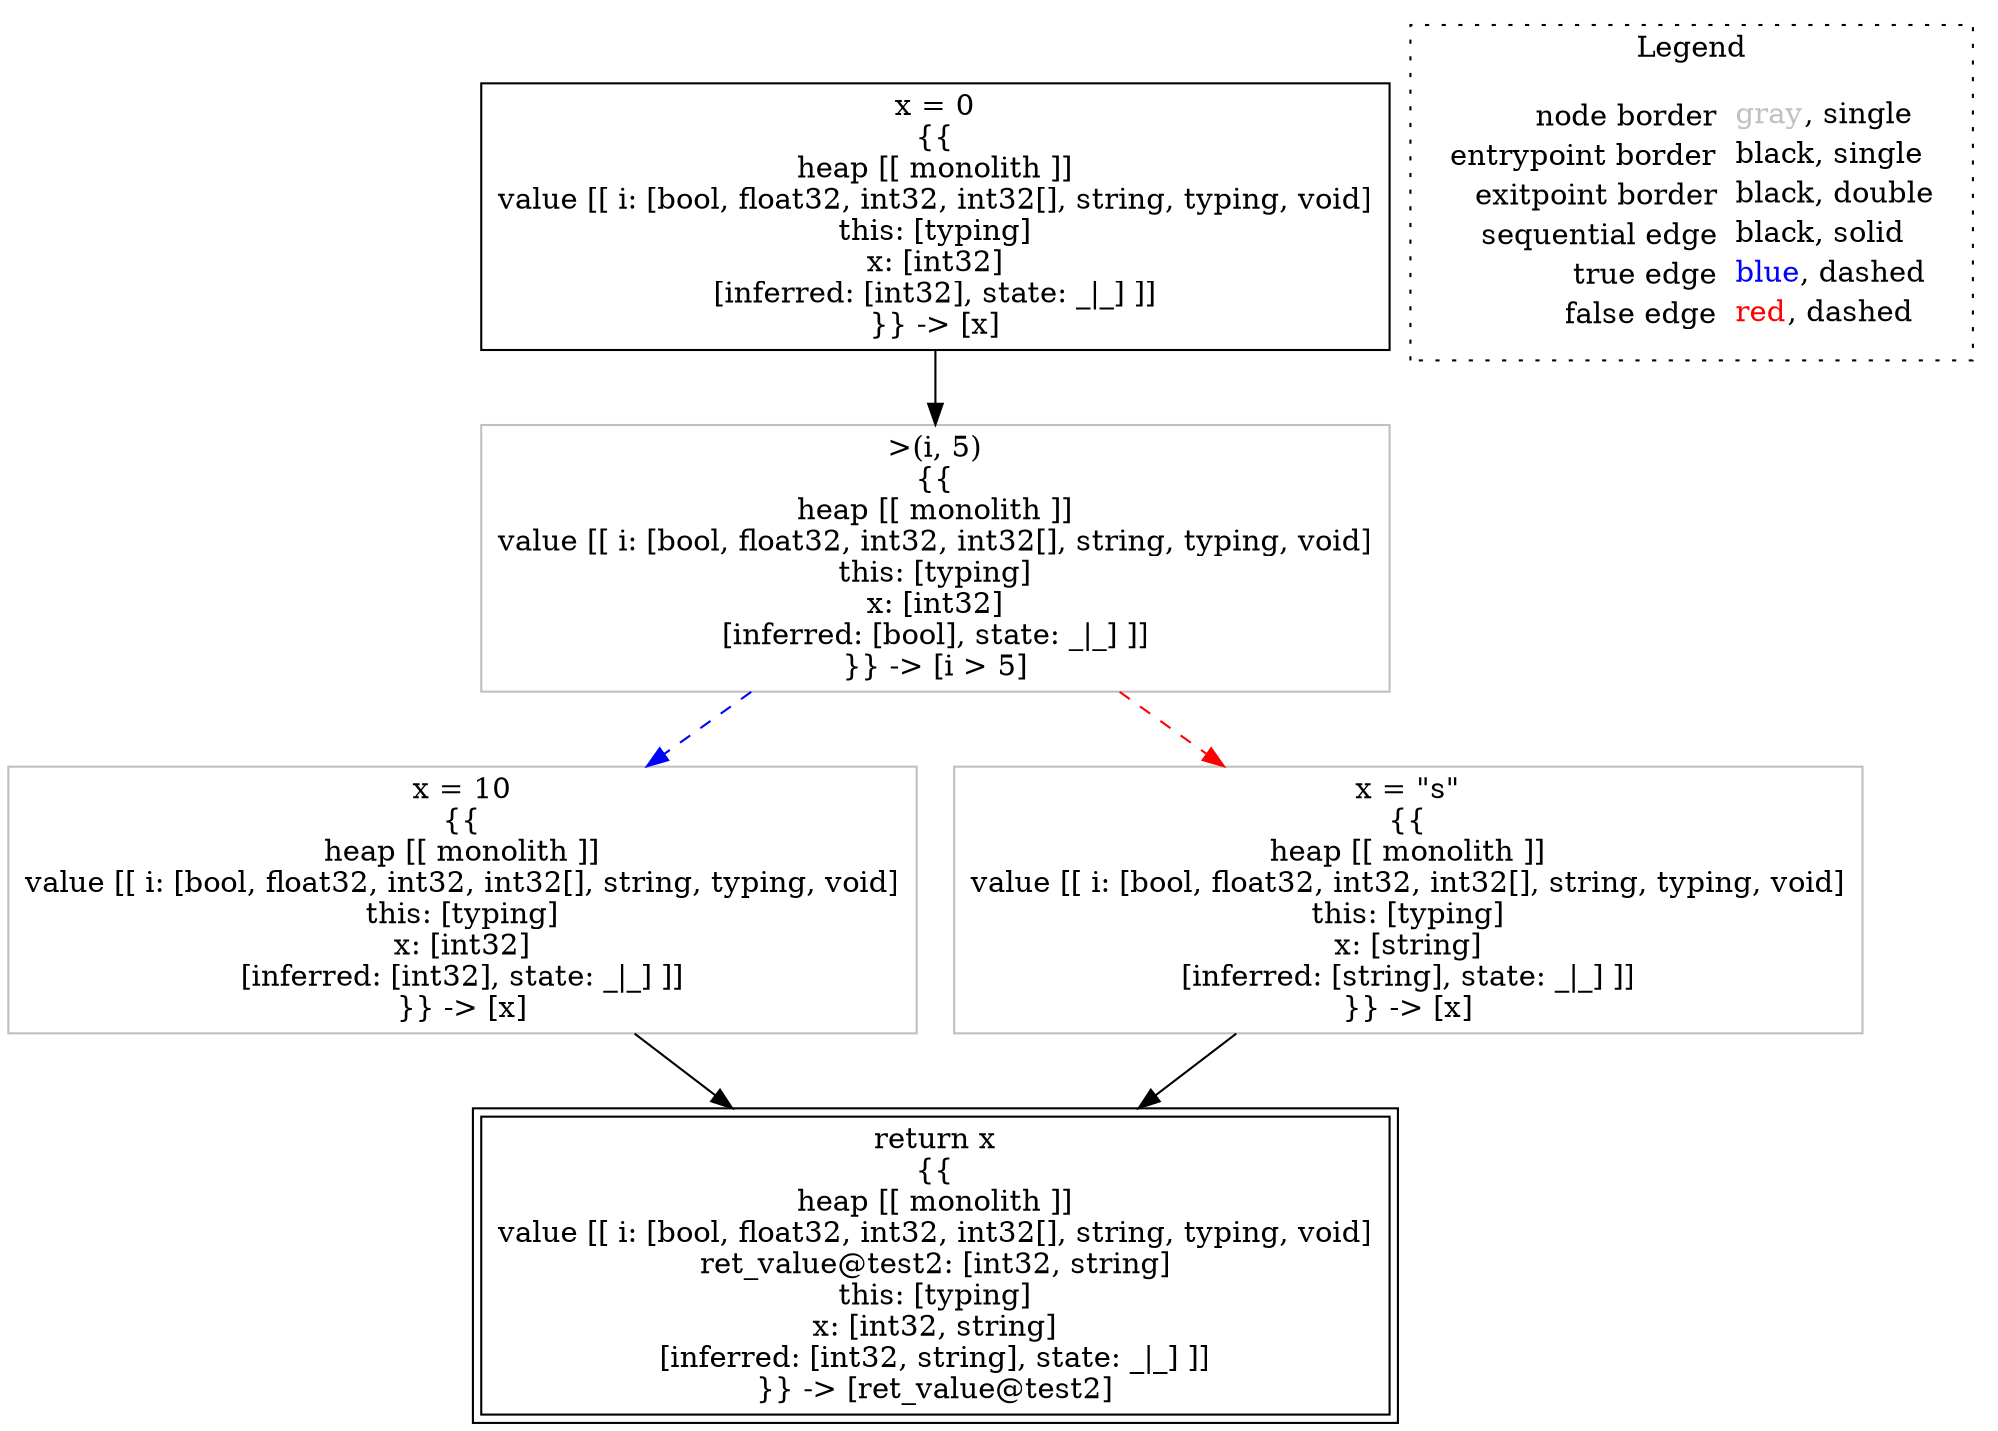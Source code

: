 digraph {
	"node0" [shape="rect",color="black",label=<x = 0<BR/>{{<BR/>heap [[ monolith ]]<BR/>value [[ i: [bool, float32, int32, int32[], string, typing, void]<BR/>this: [typing]<BR/>x: [int32]<BR/>[inferred: [int32], state: _|_] ]]<BR/>}} -&gt; [x]>];
	"node1" [shape="rect",color="gray",label=<x = 10<BR/>{{<BR/>heap [[ monolith ]]<BR/>value [[ i: [bool, float32, int32, int32[], string, typing, void]<BR/>this: [typing]<BR/>x: [int32]<BR/>[inferred: [int32], state: _|_] ]]<BR/>}} -&gt; [x]>];
	"node2" [shape="rect",color="gray",label=<&gt;(i, 5)<BR/>{{<BR/>heap [[ monolith ]]<BR/>value [[ i: [bool, float32, int32, int32[], string, typing, void]<BR/>this: [typing]<BR/>x: [int32]<BR/>[inferred: [bool], state: _|_] ]]<BR/>}} -&gt; [i &gt; 5]>];
	"node3" [shape="rect",color="gray",label=<x = &quot;s&quot;<BR/>{{<BR/>heap [[ monolith ]]<BR/>value [[ i: [bool, float32, int32, int32[], string, typing, void]<BR/>this: [typing]<BR/>x: [string]<BR/>[inferred: [string], state: _|_] ]]<BR/>}} -&gt; [x]>];
	"node4" [shape="rect",color="black",peripheries="2",label=<return x<BR/>{{<BR/>heap [[ monolith ]]<BR/>value [[ i: [bool, float32, int32, int32[], string, typing, void]<BR/>ret_value@test2: [int32, string]<BR/>this: [typing]<BR/>x: [int32, string]<BR/>[inferred: [int32, string], state: _|_] ]]<BR/>}} -&gt; [ret_value@test2]>];
	"node0" -> "node2" [color="black"];
	"node1" -> "node4" [color="black"];
	"node2" -> "node1" [color="blue",style="dashed"];
	"node2" -> "node3" [color="red",style="dashed"];
	"node3" -> "node4" [color="black"];
subgraph cluster_legend {
	label="Legend";
	style=dotted;
	node [shape=plaintext];
	"legend" [label=<<table border="0" cellpadding="2" cellspacing="0" cellborder="0"><tr><td align="right">node border&nbsp;</td><td align="left"><font color="gray">gray</font>, single</td></tr><tr><td align="right">entrypoint border&nbsp;</td><td align="left"><font color="black">black</font>, single</td></tr><tr><td align="right">exitpoint border&nbsp;</td><td align="left"><font color="black">black</font>, double</td></tr><tr><td align="right">sequential edge&nbsp;</td><td align="left"><font color="black">black</font>, solid</td></tr><tr><td align="right">true edge&nbsp;</td><td align="left"><font color="blue">blue</font>, dashed</td></tr><tr><td align="right">false edge&nbsp;</td><td align="left"><font color="red">red</font>, dashed</td></tr></table>>];
}

}
